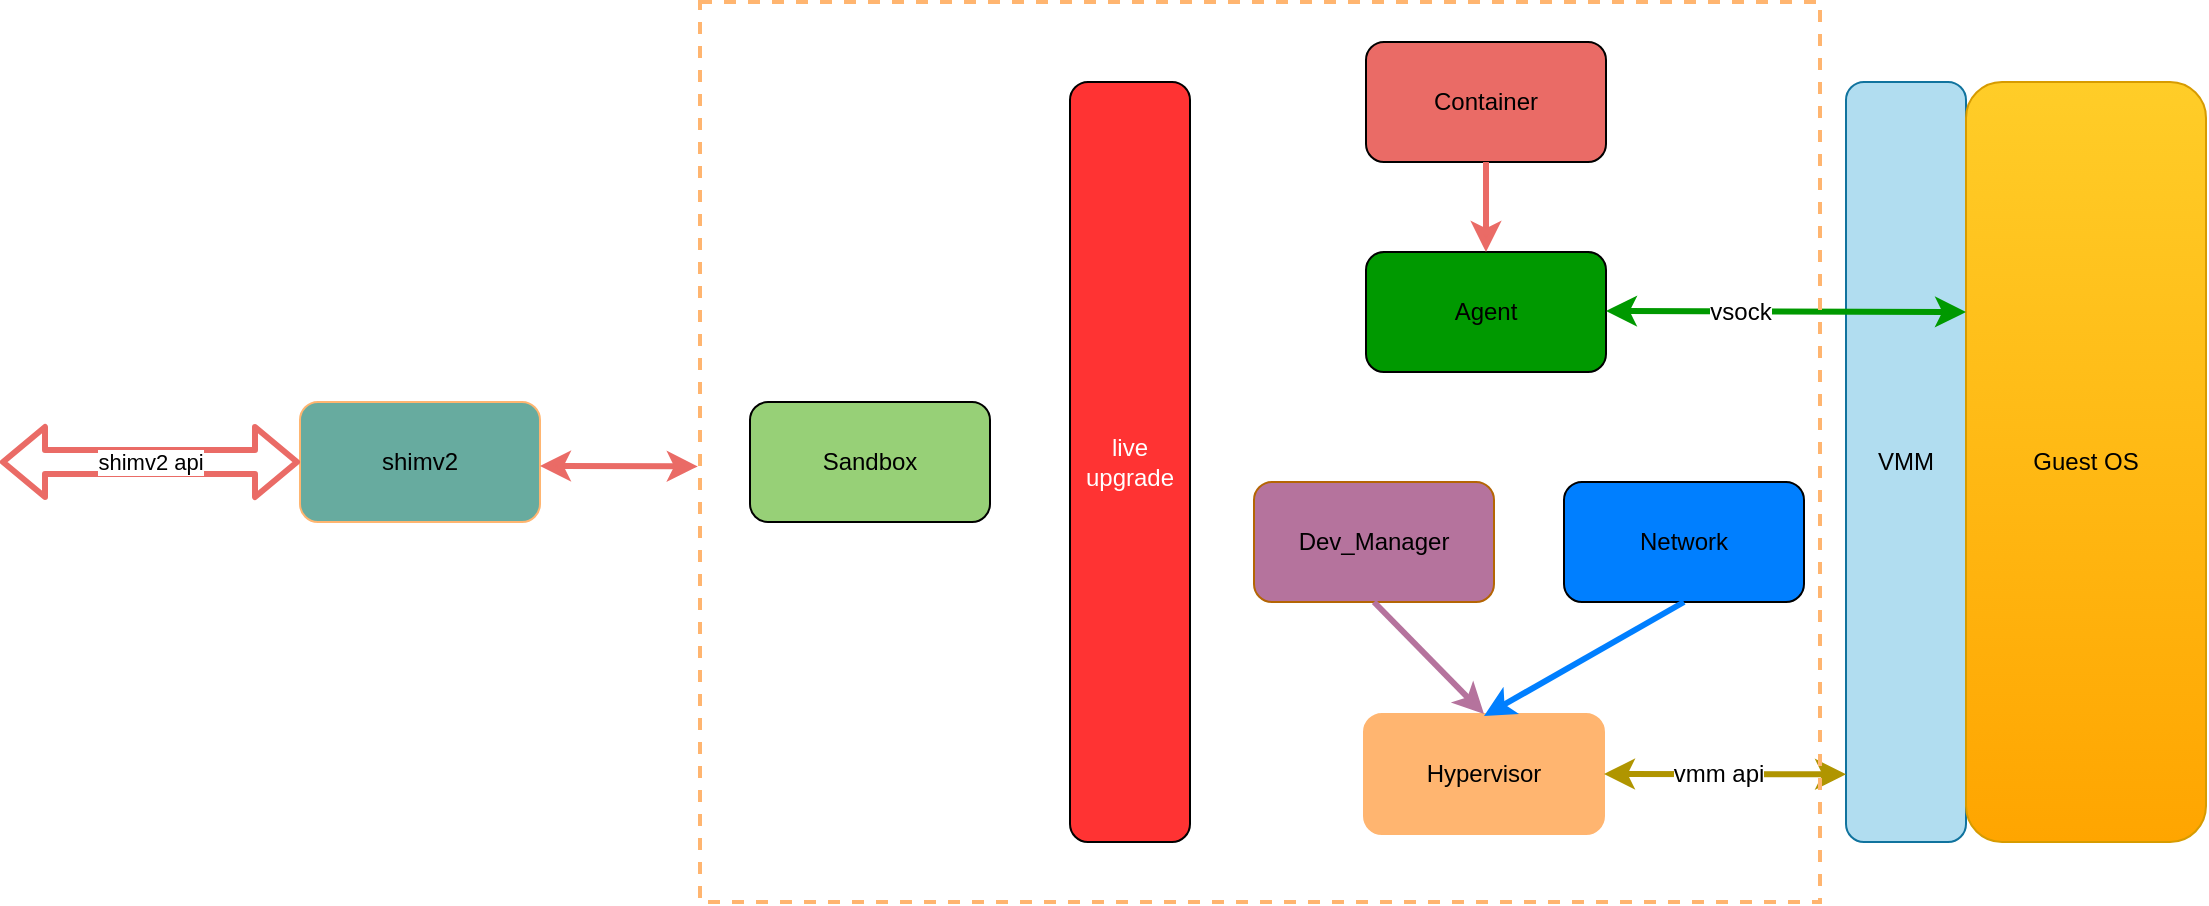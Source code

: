 <mxfile version="12.4.1" type="github" pages="1"><diagram id="nsNBx63A4ghZVKKx9jiU" name="Page-1"><mxGraphModel dx="2036" dy="715" grid="1" gridSize="10" guides="1" tooltips="1" connect="1" arrows="1" fold="1" page="1" pageScale="1" pageWidth="850" pageHeight="1100" math="0" shadow="0"><root><mxCell id="0"/><mxCell id="1" parent="0"/><mxCell id="e7UKmnYkOgi0bS1i9Q4Z-11" value="Sandbox" style="rounded=1;whiteSpace=wrap;html=1;fillColor=#97D077;" vertex="1" parent="1"><mxGeometry x="105" y="220" width="120" height="60" as="geometry"/></mxCell><mxCell id="e7UKmnYkOgi0bS1i9Q4Z-12" value="Dev_Manager" style="rounded=1;whiteSpace=wrap;html=1;fillColor=#B5739D;strokeColor=#b46504;" vertex="1" parent="1"><mxGeometry x="357" y="260" width="120" height="60" as="geometry"/></mxCell><mxCell id="e7UKmnYkOgi0bS1i9Q4Z-17" value="Hypervisor" style="rounded=1;whiteSpace=wrap;html=1;strokeColor=#FFB570;fillColor=#FFB570;" vertex="1" parent="1"><mxGeometry x="412" y="376" width="120" height="60" as="geometry"/></mxCell><mxCell id="e7UKmnYkOgi0bS1i9Q4Z-19" value="Agent" style="rounded=1;whiteSpace=wrap;html=1;fillColor=#009900;" vertex="1" parent="1"><mxGeometry x="413" y="145" width="120" height="60" as="geometry"/></mxCell><mxCell id="e7UKmnYkOgi0bS1i9Q4Z-21" value="&lt;font color=&quot;#ffffff&quot;&gt;live upgrade&lt;/font&gt;" style="rounded=1;whiteSpace=wrap;html=1;fillColor=#FF3333;" vertex="1" parent="1"><mxGeometry x="265" y="60" width="60" height="380" as="geometry"/></mxCell><mxCell id="e7UKmnYkOgi0bS1i9Q4Z-14" value="Network" style="rounded=1;whiteSpace=wrap;html=1;fillColor=#007FFF;" vertex="1" parent="1"><mxGeometry x="512" y="260" width="120" height="60" as="geometry"/></mxCell><mxCell id="e7UKmnYkOgi0bS1i9Q4Z-16" value="Container" style="rounded=1;whiteSpace=wrap;html=1;fillColor=#EA6B66;" vertex="1" parent="1"><mxGeometry x="413" y="40" width="120" height="60" as="geometry"/></mxCell><mxCell id="e7UKmnYkOgi0bS1i9Q4Z-25" value="VMM" style="rounded=1;whiteSpace=wrap;html=1;fillColor=#b1ddf0;strokeColor=#10739e;" vertex="1" parent="1"><mxGeometry x="653" y="60" width="60" height="380" as="geometry"/></mxCell><mxCell id="e7UKmnYkOgi0bS1i9Q4Z-26" value="" style="endArrow=classic;startArrow=classic;html=1;entryX=1;entryY=0.5;entryDx=0;entryDy=0;exitX=0.017;exitY=0.711;exitDx=0;exitDy=0;exitPerimeter=0;strokeWidth=3;fillColor=#e3c800;strokeColor=#B09500;" edge="1" parent="1" target="e7UKmnYkOgi0bS1i9Q4Z-17"><mxGeometry width="50" height="50" relative="1" as="geometry"><mxPoint x="653.02" y="406.18" as="sourcePoint"/><mxPoint x="202" y="536" as="targetPoint"/></mxGeometry></mxCell><mxCell id="e7UKmnYkOgi0bS1i9Q4Z-30" value="vmm api" style="text;html=1;align=center;verticalAlign=middle;resizable=0;points=[];;labelBackgroundColor=#ffffff;" vertex="1" connectable="0" parent="e7UKmnYkOgi0bS1i9Q4Z-26"><mxGeometry x="0.058" relative="1" as="geometry"><mxPoint as="offset"/></mxGeometry></mxCell><mxCell id="e7UKmnYkOgi0bS1i9Q4Z-27" value="Guest OS" style="rounded=1;whiteSpace=wrap;html=1;fillColor=#ffcd28;strokeColor=#d79b00;gradientColor=#ffa500;" vertex="1" parent="1"><mxGeometry x="713" y="60" width="120" height="380" as="geometry"/></mxCell><mxCell id="e7UKmnYkOgi0bS1i9Q4Z-29" value="" style="endArrow=classic;startArrow=classic;html=1;entryX=1;entryY=0.5;entryDx=0;entryDy=0;exitX=0;exitY=0.921;exitDx=0;exitDy=0;exitPerimeter=0;strokeWidth=3;fillColor=#e3c800;strokeColor=#009900;" edge="1" parent="1"><mxGeometry width="50" height="50" relative="1" as="geometry"><mxPoint x="713" y="174.98" as="sourcePoint"/><mxPoint x="533" y="174.5" as="targetPoint"/></mxGeometry></mxCell><mxCell id="e7UKmnYkOgi0bS1i9Q4Z-31" value="vsock" style="text;html=1;align=center;verticalAlign=middle;resizable=0;points=[];;labelBackgroundColor=#ffffff;" vertex="1" connectable="0" parent="e7UKmnYkOgi0bS1i9Q4Z-29"><mxGeometry x="0.256" relative="1" as="geometry"><mxPoint as="offset"/></mxGeometry></mxCell><mxCell id="e7UKmnYkOgi0bS1i9Q4Z-35" value="" style="endArrow=classic;html=1;strokeColor=#B5739D;strokeWidth=3;exitX=0.5;exitY=1;exitDx=0;exitDy=0;entryX=0.5;entryY=0;entryDx=0;entryDy=0;" edge="1" parent="1" source="e7UKmnYkOgi0bS1i9Q4Z-12" target="e7UKmnYkOgi0bS1i9Q4Z-17"><mxGeometry width="50" height="50" relative="1" as="geometry"><mxPoint x="102" y="587" as="sourcePoint"/><mxPoint x="152" y="537" as="targetPoint"/></mxGeometry></mxCell><mxCell id="e7UKmnYkOgi0bS1i9Q4Z-36" value="" style="endArrow=classic;html=1;strokeColor=#007FFF;strokeWidth=3;exitX=0.5;exitY=1;exitDx=0;exitDy=0;" edge="1" parent="1" source="e7UKmnYkOgi0bS1i9Q4Z-14"><mxGeometry width="50" height="50" relative="1" as="geometry"><mxPoint x="102" y="587" as="sourcePoint"/><mxPoint x="472" y="377" as="targetPoint"/></mxGeometry></mxCell><mxCell id="e7UKmnYkOgi0bS1i9Q4Z-37" value="" style="endArrow=classic;html=1;strokeColor=#EA6B66;strokeWidth=3;exitX=0.5;exitY=1;exitDx=0;exitDy=0;entryX=0.5;entryY=0;entryDx=0;entryDy=0;" edge="1" parent="1" source="e7UKmnYkOgi0bS1i9Q4Z-16" target="e7UKmnYkOgi0bS1i9Q4Z-19"><mxGeometry width="50" height="50" relative="1" as="geometry"><mxPoint x="103" y="510" as="sourcePoint"/><mxPoint x="153" y="460" as="targetPoint"/></mxGeometry></mxCell><mxCell id="e7UKmnYkOgi0bS1i9Q4Z-39" value="shimv2" style="rounded=1;whiteSpace=wrap;html=1;strokeColor=#FFB570;fillColor=#67AB9F;" vertex="1" parent="1"><mxGeometry x="-120" y="220" width="120" height="60" as="geometry"/></mxCell><mxCell id="e7UKmnYkOgi0bS1i9Q4Z-40" value="" style="endArrow=classic;startArrow=classic;html=1;strokeColor=#EA6B66;strokeWidth=3;entryX=-0.002;entryY=0.516;entryDx=0;entryDy=0;entryPerimeter=0;" edge="1" parent="1" target="e7UKmnYkOgi0bS1i9Q4Z-42"><mxGeometry width="50" height="50" relative="1" as="geometry"><mxPoint y="252" as="sourcePoint"/><mxPoint x="-70" y="460" as="targetPoint"/></mxGeometry></mxCell><mxCell id="e7UKmnYkOgi0bS1i9Q4Z-41" value="shimv2 api" style="shape=flexArrow;endArrow=classic;startArrow=classic;html=1;strokeColor=#EA6B66;strokeWidth=3;entryX=0;entryY=0.5;entryDx=0;entryDy=0;" edge="1" parent="1" target="e7UKmnYkOgi0bS1i9Q4Z-39"><mxGeometry width="50" height="50" relative="1" as="geometry"><mxPoint x="-270" y="250" as="sourcePoint"/><mxPoint x="-70" y="460" as="targetPoint"/></mxGeometry></mxCell><mxCell id="e7UKmnYkOgi0bS1i9Q4Z-42" value="" style="rounded=0;whiteSpace=wrap;html=1;strokeColor=#FFB570;fillColor=none;dashed=1;strokeWidth=2;" vertex="1" parent="1"><mxGeometry x="80" y="20" width="560" height="450" as="geometry"/></mxCell></root></mxGraphModel></diagram></mxfile>